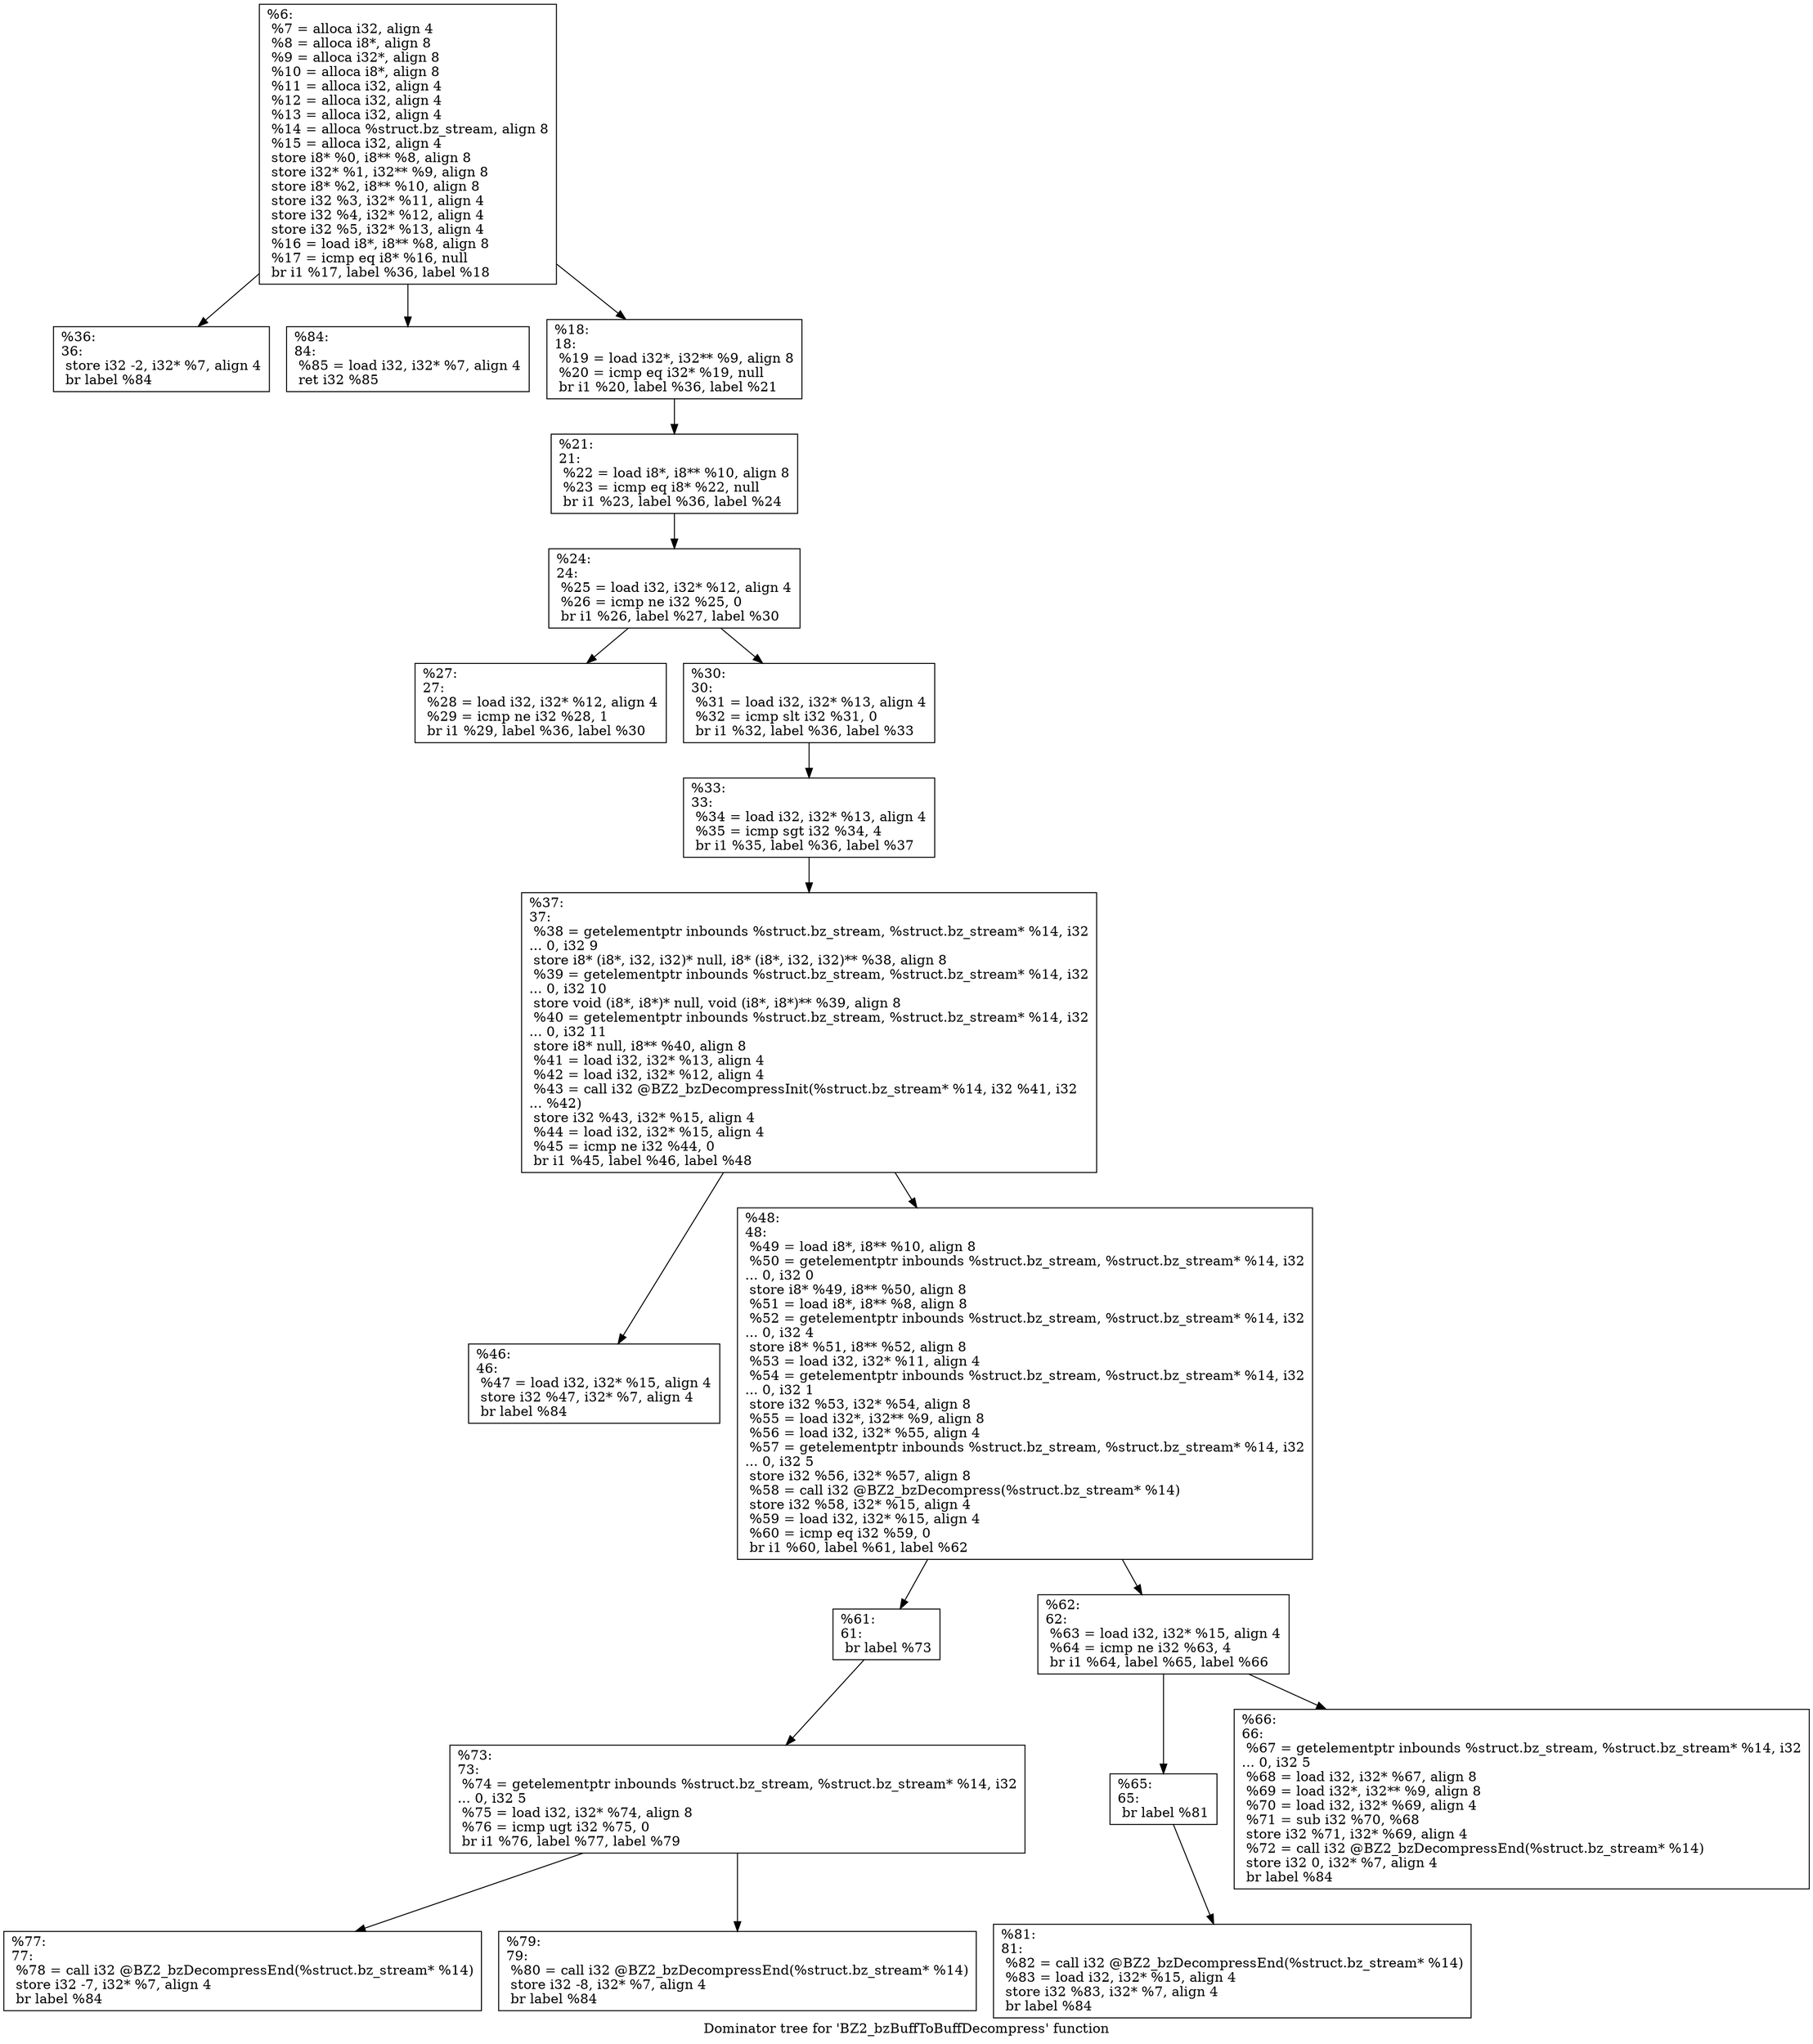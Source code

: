 digraph "Dominator tree for 'BZ2_bzBuffToBuffDecompress' function" {
	label="Dominator tree for 'BZ2_bzBuffToBuffDecompress' function";

	Node0xdc3c20 [shape=record,label="{%6:\l  %7 = alloca i32, align 4\l  %8 = alloca i8*, align 8\l  %9 = alloca i32*, align 8\l  %10 = alloca i8*, align 8\l  %11 = alloca i32, align 4\l  %12 = alloca i32, align 4\l  %13 = alloca i32, align 4\l  %14 = alloca %struct.bz_stream, align 8\l  %15 = alloca i32, align 4\l  store i8* %0, i8** %8, align 8\l  store i32* %1, i32** %9, align 8\l  store i8* %2, i8** %10, align 8\l  store i32 %3, i32* %11, align 4\l  store i32 %4, i32* %12, align 4\l  store i32 %5, i32* %13, align 4\l  %16 = load i8*, i8** %8, align 8\l  %17 = icmp eq i8* %16, null\l  br i1 %17, label %36, label %18\l}"];
	Node0xdc3c20 -> Node0xdb1ac0;
	Node0xdc3c20 -> Node0xdbc000;
	Node0xdc3c20 -> Node0xda3ca0;
	Node0xdb1ac0 [shape=record,label="{%36:\l36:                                               \l  store i32 -2, i32* %7, align 4\l  br label %84\l}"];
	Node0xdbc000 [shape=record,label="{%84:\l84:                                               \l  %85 = load i32, i32* %7, align 4\l  ret i32 %85\l}"];
	Node0xda3ca0 [shape=record,label="{%18:\l18:                                               \l  %19 = load i32*, i32** %9, align 8\l  %20 = icmp eq i32* %19, null\l  br i1 %20, label %36, label %21\l}"];
	Node0xda3ca0 -> Node0xd68780;
	Node0xd68780 [shape=record,label="{%21:\l21:                                               \l  %22 = load i8*, i8** %10, align 8\l  %23 = icmp eq i8* %22, null\l  br i1 %23, label %36, label %24\l}"];
	Node0xd68780 -> Node0xbff4e0;
	Node0xbff4e0 [shape=record,label="{%24:\l24:                                               \l  %25 = load i32, i32* %12, align 4\l  %26 = icmp ne i32 %25, 0\l  br i1 %26, label %27, label %30\l}"];
	Node0xbff4e0 -> Node0xcf8e10;
	Node0xbff4e0 -> Node0xe3bf10;
	Node0xcf8e10 [shape=record,label="{%27:\l27:                                               \l  %28 = load i32, i32* %12, align 4\l  %29 = icmp ne i32 %28, 1\l  br i1 %29, label %36, label %30\l}"];
	Node0xe3bf10 [shape=record,label="{%30:\l30:                                               \l  %31 = load i32, i32* %13, align 4\l  %32 = icmp slt i32 %31, 0\l  br i1 %32, label %36, label %33\l}"];
	Node0xe3bf10 -> Node0xc07fe0;
	Node0xc07fe0 [shape=record,label="{%33:\l33:                                               \l  %34 = load i32, i32* %13, align 4\l  %35 = icmp sgt i32 %34, 4\l  br i1 %35, label %36, label %37\l}"];
	Node0xc07fe0 -> Node0xc065d0;
	Node0xc065d0 [shape=record,label="{%37:\l37:                                               \l  %38 = getelementptr inbounds %struct.bz_stream, %struct.bz_stream* %14, i32\l... 0, i32 9\l  store i8* (i8*, i32, i32)* null, i8* (i8*, i32, i32)** %38, align 8\l  %39 = getelementptr inbounds %struct.bz_stream, %struct.bz_stream* %14, i32\l... 0, i32 10\l  store void (i8*, i8*)* null, void (i8*, i8*)** %39, align 8\l  %40 = getelementptr inbounds %struct.bz_stream, %struct.bz_stream* %14, i32\l... 0, i32 11\l  store i8* null, i8** %40, align 8\l  %41 = load i32, i32* %13, align 4\l  %42 = load i32, i32* %12, align 4\l  %43 = call i32 @BZ2_bzDecompressInit(%struct.bz_stream* %14, i32 %41, i32\l... %42)\l  store i32 %43, i32* %15, align 4\l  %44 = load i32, i32* %15, align 4\l  %45 = icmp ne i32 %44, 0\l  br i1 %45, label %46, label %48\l}"];
	Node0xc065d0 -> Node0xb69090;
	Node0xc065d0 -> Node0xd9cdf0;
	Node0xb69090 [shape=record,label="{%46:\l46:                                               \l  %47 = load i32, i32* %15, align 4\l  store i32 %47, i32* %7, align 4\l  br label %84\l}"];
	Node0xd9cdf0 [shape=record,label="{%48:\l48:                                               \l  %49 = load i8*, i8** %10, align 8\l  %50 = getelementptr inbounds %struct.bz_stream, %struct.bz_stream* %14, i32\l... 0, i32 0\l  store i8* %49, i8** %50, align 8\l  %51 = load i8*, i8** %8, align 8\l  %52 = getelementptr inbounds %struct.bz_stream, %struct.bz_stream* %14, i32\l... 0, i32 4\l  store i8* %51, i8** %52, align 8\l  %53 = load i32, i32* %11, align 4\l  %54 = getelementptr inbounds %struct.bz_stream, %struct.bz_stream* %14, i32\l... 0, i32 1\l  store i32 %53, i32* %54, align 8\l  %55 = load i32*, i32** %9, align 8\l  %56 = load i32, i32* %55, align 4\l  %57 = getelementptr inbounds %struct.bz_stream, %struct.bz_stream* %14, i32\l... 0, i32 5\l  store i32 %56, i32* %57, align 8\l  %58 = call i32 @BZ2_bzDecompress(%struct.bz_stream* %14)\l  store i32 %58, i32* %15, align 4\l  %59 = load i32, i32* %15, align 4\l  %60 = icmp eq i32 %59, 0\l  br i1 %60, label %61, label %62\l}"];
	Node0xd9cdf0 -> Node0xe3e230;
	Node0xd9cdf0 -> Node0xe44e60;
	Node0xe3e230 [shape=record,label="{%61:\l61:                                               \l  br label %73\l}"];
	Node0xe3e230 -> Node0xdb5840;
	Node0xdb5840 [shape=record,label="{%73:\l73:                                               \l  %74 = getelementptr inbounds %struct.bz_stream, %struct.bz_stream* %14, i32\l... 0, i32 5\l  %75 = load i32, i32* %74, align 8\l  %76 = icmp ugt i32 %75, 0\l  br i1 %76, label %77, label %79\l}"];
	Node0xdb5840 -> Node0xd79df0;
	Node0xdb5840 -> Node0xdbbb50;
	Node0xd79df0 [shape=record,label="{%77:\l77:                                               \l  %78 = call i32 @BZ2_bzDecompressEnd(%struct.bz_stream* %14)\l  store i32 -7, i32* %7, align 4\l  br label %84\l}"];
	Node0xdbbb50 [shape=record,label="{%79:\l79:                                               \l  %80 = call i32 @BZ2_bzDecompressEnd(%struct.bz_stream* %14)\l  store i32 -8, i32* %7, align 4\l  br label %84\l}"];
	Node0xe44e60 [shape=record,label="{%62:\l62:                                               \l  %63 = load i32, i32* %15, align 4\l  %64 = icmp ne i32 %63, 4\l  br i1 %64, label %65, label %66\l}"];
	Node0xe44e60 -> Node0xc099f0;
	Node0xe44e60 -> Node0xc00640;
	Node0xc099f0 [shape=record,label="{%65:\l65:                                               \l  br label %81\l}"];
	Node0xc099f0 -> Node0xda0240;
	Node0xda0240 [shape=record,label="{%81:\l81:                                               \l  %82 = call i32 @BZ2_bzDecompressEnd(%struct.bz_stream* %14)\l  %83 = load i32, i32* %15, align 4\l  store i32 %83, i32* %7, align 4\l  br label %84\l}"];
	Node0xc00640 [shape=record,label="{%66:\l66:                                               \l  %67 = getelementptr inbounds %struct.bz_stream, %struct.bz_stream* %14, i32\l... 0, i32 5\l  %68 = load i32, i32* %67, align 8\l  %69 = load i32*, i32** %9, align 8\l  %70 = load i32, i32* %69, align 4\l  %71 = sub i32 %70, %68\l  store i32 %71, i32* %69, align 4\l  %72 = call i32 @BZ2_bzDecompressEnd(%struct.bz_stream* %14)\l  store i32 0, i32* %7, align 4\l  br label %84\l}"];
}
